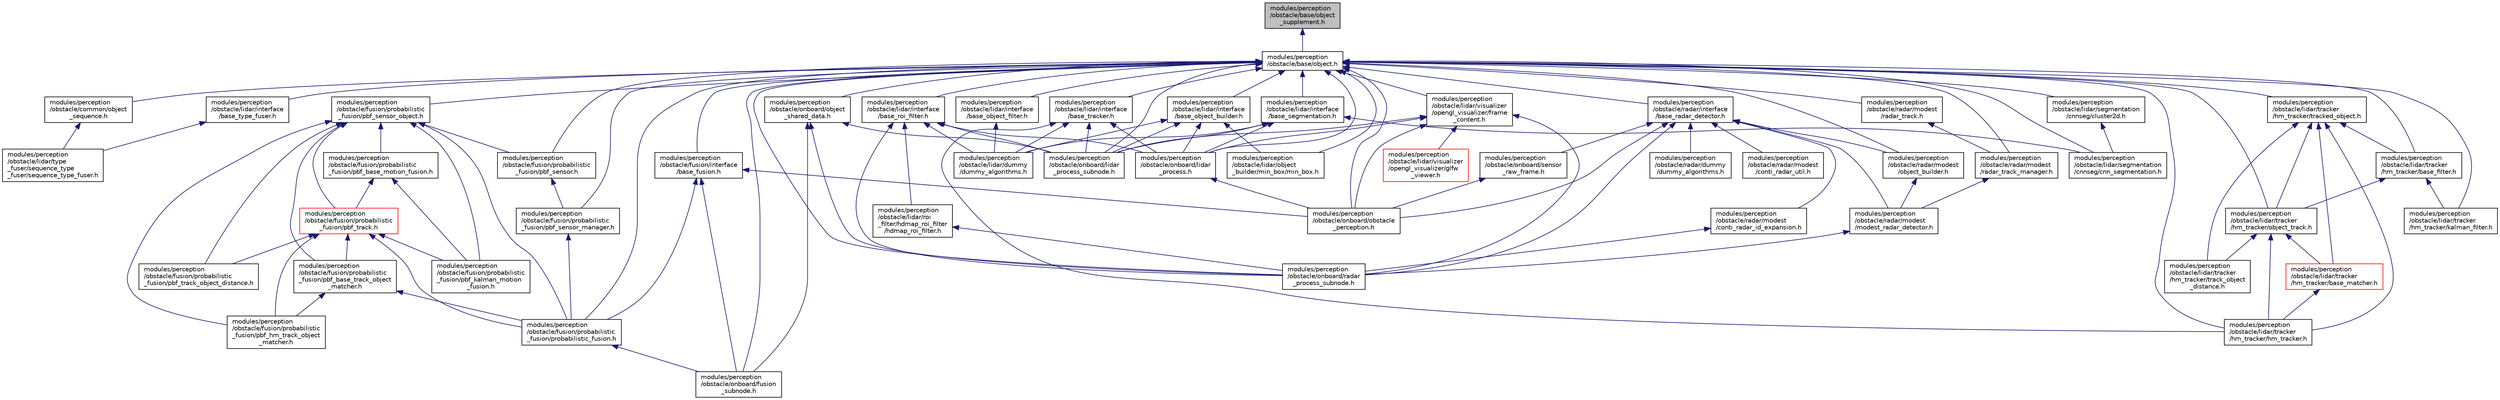 digraph "modules/perception/obstacle/base/object_supplement.h"
{
  edge [fontname="Helvetica",fontsize="10",labelfontname="Helvetica",labelfontsize="10"];
  node [fontname="Helvetica",fontsize="10",shape=record];
  Node1 [label="modules/perception\l/obstacle/base/object\l_supplement.h",height=0.2,width=0.4,color="black", fillcolor="grey75", style="filled" fontcolor="black"];
  Node1 -> Node2 [dir="back",color="midnightblue",fontsize="10",style="solid",fontname="Helvetica"];
  Node2 [label="modules/perception\l/obstacle/base/object.h",height=0.2,width=0.4,color="black", fillcolor="white", style="filled",URL="$object_8h.html"];
  Node2 -> Node3 [dir="back",color="midnightblue",fontsize="10",style="solid",fontname="Helvetica"];
  Node3 [label="modules/perception\l/obstacle/common/object\l_sequence.h",height=0.2,width=0.4,color="black", fillcolor="white", style="filled",URL="$object__sequence_8h.html"];
  Node3 -> Node4 [dir="back",color="midnightblue",fontsize="10",style="solid",fontname="Helvetica"];
  Node4 [label="modules/perception\l/obstacle/lidar/type\l_fuser/sequence_type\l_fuser/sequence_type_fuser.h",height=0.2,width=0.4,color="black", fillcolor="white", style="filled",URL="$sequence__type__fuser_8h.html"];
  Node2 -> Node5 [dir="back",color="midnightblue",fontsize="10",style="solid",fontname="Helvetica"];
  Node5 [label="modules/perception\l/obstacle/fusion/interface\l/base_fusion.h",height=0.2,width=0.4,color="black", fillcolor="white", style="filled",URL="$base__fusion_8h.html"];
  Node5 -> Node6 [dir="back",color="midnightblue",fontsize="10",style="solid",fontname="Helvetica"];
  Node6 [label="modules/perception\l/obstacle/fusion/probabilistic\l_fusion/probabilistic_fusion.h",height=0.2,width=0.4,color="black", fillcolor="white", style="filled",URL="$probabilistic__fusion_8h.html"];
  Node6 -> Node7 [dir="back",color="midnightblue",fontsize="10",style="solid",fontname="Helvetica"];
  Node7 [label="modules/perception\l/obstacle/onboard/fusion\l_subnode.h",height=0.2,width=0.4,color="black", fillcolor="white", style="filled",URL="$fusion__subnode_8h.html"];
  Node5 -> Node7 [dir="back",color="midnightblue",fontsize="10",style="solid",fontname="Helvetica"];
  Node5 -> Node8 [dir="back",color="midnightblue",fontsize="10",style="solid",fontname="Helvetica"];
  Node8 [label="modules/perception\l/obstacle/onboard/obstacle\l_perception.h",height=0.2,width=0.4,color="black", fillcolor="white", style="filled",URL="$obstacle__perception_8h.html"];
  Node2 -> Node9 [dir="back",color="midnightblue",fontsize="10",style="solid",fontname="Helvetica"];
  Node9 [label="modules/perception\l/obstacle/fusion/probabilistic\l_fusion/pbf_sensor_object.h",height=0.2,width=0.4,color="black", fillcolor="white", style="filled",URL="$pbf__sensor__object_8h.html"];
  Node9 -> Node10 [dir="back",color="midnightblue",fontsize="10",style="solid",fontname="Helvetica"];
  Node10 [label="modules/perception\l/obstacle/fusion/probabilistic\l_fusion/pbf_base_motion_fusion.h",height=0.2,width=0.4,color="black", fillcolor="white", style="filled",URL="$pbf__base__motion__fusion_8h.html"];
  Node10 -> Node11 [dir="back",color="midnightblue",fontsize="10",style="solid",fontname="Helvetica"];
  Node11 [label="modules/perception\l/obstacle/fusion/probabilistic\l_fusion/pbf_track.h",height=0.2,width=0.4,color="red", fillcolor="white", style="filled",URL="$pbf__track_8h.html"];
  Node11 -> Node12 [dir="back",color="midnightblue",fontsize="10",style="solid",fontname="Helvetica"];
  Node12 [label="modules/perception\l/obstacle/fusion/probabilistic\l_fusion/pbf_base_track_object\l_matcher.h",height=0.2,width=0.4,color="black", fillcolor="white", style="filled",URL="$pbf__base__track__object__matcher_8h.html"];
  Node12 -> Node13 [dir="back",color="midnightblue",fontsize="10",style="solid",fontname="Helvetica"];
  Node13 [label="modules/perception\l/obstacle/fusion/probabilistic\l_fusion/pbf_hm_track_object\l_matcher.h",height=0.2,width=0.4,color="black", fillcolor="white", style="filled",URL="$pbf__hm__track__object__matcher_8h.html"];
  Node12 -> Node6 [dir="back",color="midnightblue",fontsize="10",style="solid",fontname="Helvetica"];
  Node11 -> Node13 [dir="back",color="midnightblue",fontsize="10",style="solid",fontname="Helvetica"];
  Node11 -> Node14 [dir="back",color="midnightblue",fontsize="10",style="solid",fontname="Helvetica"];
  Node14 [label="modules/perception\l/obstacle/fusion/probabilistic\l_fusion/pbf_kalman_motion\l_fusion.h",height=0.2,width=0.4,color="black", fillcolor="white", style="filled",URL="$pbf__kalman__motion__fusion_8h.html"];
  Node11 -> Node15 [dir="back",color="midnightblue",fontsize="10",style="solid",fontname="Helvetica"];
  Node15 [label="modules/perception\l/obstacle/fusion/probabilistic\l_fusion/pbf_track_object_distance.h",height=0.2,width=0.4,color="black", fillcolor="white", style="filled",URL="$pbf__track__object__distance_8h.html"];
  Node11 -> Node6 [dir="back",color="midnightblue",fontsize="10",style="solid",fontname="Helvetica"];
  Node10 -> Node14 [dir="back",color="midnightblue",fontsize="10",style="solid",fontname="Helvetica"];
  Node9 -> Node12 [dir="back",color="midnightblue",fontsize="10",style="solid",fontname="Helvetica"];
  Node9 -> Node11 [dir="back",color="midnightblue",fontsize="10",style="solid",fontname="Helvetica"];
  Node9 -> Node13 [dir="back",color="midnightblue",fontsize="10",style="solid",fontname="Helvetica"];
  Node9 -> Node14 [dir="back",color="midnightblue",fontsize="10",style="solid",fontname="Helvetica"];
  Node9 -> Node16 [dir="back",color="midnightblue",fontsize="10",style="solid",fontname="Helvetica"];
  Node16 [label="modules/perception\l/obstacle/fusion/probabilistic\l_fusion/pbf_sensor.h",height=0.2,width=0.4,color="black", fillcolor="white", style="filled",URL="$pbf__sensor_8h.html"];
  Node16 -> Node17 [dir="back",color="midnightblue",fontsize="10",style="solid",fontname="Helvetica"];
  Node17 [label="modules/perception\l/obstacle/fusion/probabilistic\l_fusion/pbf_sensor_manager.h",height=0.2,width=0.4,color="black", fillcolor="white", style="filled",URL="$pbf__sensor__manager_8h.html"];
  Node17 -> Node6 [dir="back",color="midnightblue",fontsize="10",style="solid",fontname="Helvetica"];
  Node9 -> Node15 [dir="back",color="midnightblue",fontsize="10",style="solid",fontname="Helvetica"];
  Node9 -> Node6 [dir="back",color="midnightblue",fontsize="10",style="solid",fontname="Helvetica"];
  Node2 -> Node16 [dir="back",color="midnightblue",fontsize="10",style="solid",fontname="Helvetica"];
  Node2 -> Node17 [dir="back",color="midnightblue",fontsize="10",style="solid",fontname="Helvetica"];
  Node2 -> Node6 [dir="back",color="midnightblue",fontsize="10",style="solid",fontname="Helvetica"];
  Node2 -> Node18 [dir="back",color="midnightblue",fontsize="10",style="solid",fontname="Helvetica"];
  Node18 [label="modules/perception\l/obstacle/lidar/interface\l/base_object_builder.h",height=0.2,width=0.4,color="black", fillcolor="white", style="filled",URL="$base__object__builder_8h.html"];
  Node18 -> Node19 [dir="back",color="midnightblue",fontsize="10",style="solid",fontname="Helvetica"];
  Node19 [label="modules/perception\l/obstacle/lidar/dummy\l/dummy_algorithms.h",height=0.2,width=0.4,color="black", fillcolor="white", style="filled",URL="$lidar_2dummy_2dummy__algorithms_8h.html"];
  Node18 -> Node20 [dir="back",color="midnightblue",fontsize="10",style="solid",fontname="Helvetica"];
  Node20 [label="modules/perception\l/obstacle/lidar/object\l_builder/min_box/min_box.h",height=0.2,width=0.4,color="black", fillcolor="white", style="filled",URL="$min__box_8h.html"];
  Node18 -> Node21 [dir="back",color="midnightblue",fontsize="10",style="solid",fontname="Helvetica"];
  Node21 [label="modules/perception\l/obstacle/onboard/lidar\l_process.h",height=0.2,width=0.4,color="black", fillcolor="white", style="filled",URL="$lidar__process_8h.html"];
  Node21 -> Node8 [dir="back",color="midnightblue",fontsize="10",style="solid",fontname="Helvetica"];
  Node18 -> Node22 [dir="back",color="midnightblue",fontsize="10",style="solid",fontname="Helvetica"];
  Node22 [label="modules/perception\l/obstacle/onboard/lidar\l_process_subnode.h",height=0.2,width=0.4,color="black", fillcolor="white", style="filled",URL="$lidar__process__subnode_8h.html"];
  Node2 -> Node23 [dir="back",color="midnightblue",fontsize="10",style="solid",fontname="Helvetica"];
  Node23 [label="modules/perception\l/obstacle/lidar/interface\l/base_object_filter.h",height=0.2,width=0.4,color="black", fillcolor="white", style="filled",URL="$base__object__filter_8h.html"];
  Node23 -> Node19 [dir="back",color="midnightblue",fontsize="10",style="solid",fontname="Helvetica"];
  Node2 -> Node24 [dir="back",color="midnightblue",fontsize="10",style="solid",fontname="Helvetica"];
  Node24 [label="modules/perception\l/obstacle/lidar/interface\l/base_roi_filter.h",height=0.2,width=0.4,color="black", fillcolor="white", style="filled",URL="$base__roi__filter_8h.html"];
  Node24 -> Node19 [dir="back",color="midnightblue",fontsize="10",style="solid",fontname="Helvetica"];
  Node24 -> Node25 [dir="back",color="midnightblue",fontsize="10",style="solid",fontname="Helvetica"];
  Node25 [label="modules/perception\l/obstacle/lidar/roi\l_filter/hdmap_roi_filter\l/hdmap_roi_filter.h",height=0.2,width=0.4,color="black", fillcolor="white", style="filled",URL="$hdmap__roi__filter_8h.html"];
  Node25 -> Node26 [dir="back",color="midnightblue",fontsize="10",style="solid",fontname="Helvetica"];
  Node26 [label="modules/perception\l/obstacle/onboard/radar\l_process_subnode.h",height=0.2,width=0.4,color="black", fillcolor="white", style="filled",URL="$radar__process__subnode_8h.html"];
  Node24 -> Node21 [dir="back",color="midnightblue",fontsize="10",style="solid",fontname="Helvetica"];
  Node24 -> Node22 [dir="back",color="midnightblue",fontsize="10",style="solid",fontname="Helvetica"];
  Node24 -> Node26 [dir="back",color="midnightblue",fontsize="10",style="solid",fontname="Helvetica"];
  Node2 -> Node27 [dir="back",color="midnightblue",fontsize="10",style="solid",fontname="Helvetica"];
  Node27 [label="modules/perception\l/obstacle/lidar/interface\l/base_segmentation.h",height=0.2,width=0.4,color="black", fillcolor="white", style="filled",URL="$base__segmentation_8h.html"];
  Node27 -> Node19 [dir="back",color="midnightblue",fontsize="10",style="solid",fontname="Helvetica"];
  Node27 -> Node28 [dir="back",color="midnightblue",fontsize="10",style="solid",fontname="Helvetica"];
  Node28 [label="modules/perception\l/obstacle/lidar/segmentation\l/cnnseg/cnn_segmentation.h",height=0.2,width=0.4,color="black", fillcolor="white", style="filled",URL="$cnn__segmentation_8h.html"];
  Node27 -> Node21 [dir="back",color="midnightblue",fontsize="10",style="solid",fontname="Helvetica"];
  Node27 -> Node22 [dir="back",color="midnightblue",fontsize="10",style="solid",fontname="Helvetica"];
  Node2 -> Node29 [dir="back",color="midnightblue",fontsize="10",style="solid",fontname="Helvetica"];
  Node29 [label="modules/perception\l/obstacle/lidar/interface\l/base_tracker.h",height=0.2,width=0.4,color="black", fillcolor="white", style="filled",URL="$base__tracker_8h.html"];
  Node29 -> Node19 [dir="back",color="midnightblue",fontsize="10",style="solid",fontname="Helvetica"];
  Node29 -> Node30 [dir="back",color="midnightblue",fontsize="10",style="solid",fontname="Helvetica"];
  Node30 [label="modules/perception\l/obstacle/lidar/tracker\l/hm_tracker/hm_tracker.h",height=0.2,width=0.4,color="black", fillcolor="white", style="filled",URL="$hm__tracker_8h.html"];
  Node29 -> Node21 [dir="back",color="midnightblue",fontsize="10",style="solid",fontname="Helvetica"];
  Node29 -> Node22 [dir="back",color="midnightblue",fontsize="10",style="solid",fontname="Helvetica"];
  Node2 -> Node31 [dir="back",color="midnightblue",fontsize="10",style="solid",fontname="Helvetica"];
  Node31 [label="modules/perception\l/obstacle/lidar/interface\l/base_type_fuser.h",height=0.2,width=0.4,color="black", fillcolor="white", style="filled",URL="$base__type__fuser_8h.html"];
  Node31 -> Node4 [dir="back",color="midnightblue",fontsize="10",style="solid",fontname="Helvetica"];
  Node2 -> Node20 [dir="back",color="midnightblue",fontsize="10",style="solid",fontname="Helvetica"];
  Node2 -> Node32 [dir="back",color="midnightblue",fontsize="10",style="solid",fontname="Helvetica"];
  Node32 [label="modules/perception\l/obstacle/lidar/segmentation\l/cnnseg/cluster2d.h",height=0.2,width=0.4,color="black", fillcolor="white", style="filled",URL="$cluster2d_8h.html"];
  Node32 -> Node28 [dir="back",color="midnightblue",fontsize="10",style="solid",fontname="Helvetica"];
  Node2 -> Node28 [dir="back",color="midnightblue",fontsize="10",style="solid",fontname="Helvetica"];
  Node2 -> Node33 [dir="back",color="midnightblue",fontsize="10",style="solid",fontname="Helvetica"];
  Node33 [label="modules/perception\l/obstacle/lidar/tracker\l/hm_tracker/base_filter.h",height=0.2,width=0.4,color="black", fillcolor="white", style="filled",URL="$base__filter_8h.html"];
  Node33 -> Node34 [dir="back",color="midnightblue",fontsize="10",style="solid",fontname="Helvetica"];
  Node34 [label="modules/perception\l/obstacle/lidar/tracker\l/hm_tracker/object_track.h",height=0.2,width=0.4,color="black", fillcolor="white", style="filled",URL="$object__track_8h.html"];
  Node34 -> Node35 [dir="back",color="midnightblue",fontsize="10",style="solid",fontname="Helvetica"];
  Node35 [label="modules/perception\l/obstacle/lidar/tracker\l/hm_tracker/base_matcher.h",height=0.2,width=0.4,color="red", fillcolor="white", style="filled",URL="$base__matcher_8h.html"];
  Node35 -> Node30 [dir="back",color="midnightblue",fontsize="10",style="solid",fontname="Helvetica"];
  Node34 -> Node30 [dir="back",color="midnightblue",fontsize="10",style="solid",fontname="Helvetica"];
  Node34 -> Node36 [dir="back",color="midnightblue",fontsize="10",style="solid",fontname="Helvetica"];
  Node36 [label="modules/perception\l/obstacle/lidar/tracker\l/hm_tracker/track_object\l_distance.h",height=0.2,width=0.4,color="black", fillcolor="white", style="filled",URL="$track__object__distance_8h.html"];
  Node33 -> Node37 [dir="back",color="midnightblue",fontsize="10",style="solid",fontname="Helvetica"];
  Node37 [label="modules/perception\l/obstacle/lidar/tracker\l/hm_tracker/kalman_filter.h",height=0.2,width=0.4,color="black", fillcolor="white", style="filled",URL="$perception_2obstacle_2lidar_2tracker_2hm__tracker_2kalman__filter_8h.html"];
  Node2 -> Node38 [dir="back",color="midnightblue",fontsize="10",style="solid",fontname="Helvetica"];
  Node38 [label="modules/perception\l/obstacle/lidar/tracker\l/hm_tracker/tracked_object.h",height=0.2,width=0.4,color="black", fillcolor="white", style="filled",URL="$tracked__object_8h.html"];
  Node38 -> Node33 [dir="back",color="midnightblue",fontsize="10",style="solid",fontname="Helvetica"];
  Node38 -> Node34 [dir="back",color="midnightblue",fontsize="10",style="solid",fontname="Helvetica"];
  Node38 -> Node35 [dir="back",color="midnightblue",fontsize="10",style="solid",fontname="Helvetica"];
  Node38 -> Node30 [dir="back",color="midnightblue",fontsize="10",style="solid",fontname="Helvetica"];
  Node38 -> Node36 [dir="back",color="midnightblue",fontsize="10",style="solid",fontname="Helvetica"];
  Node2 -> Node34 [dir="back",color="midnightblue",fontsize="10",style="solid",fontname="Helvetica"];
  Node2 -> Node30 [dir="back",color="midnightblue",fontsize="10",style="solid",fontname="Helvetica"];
  Node2 -> Node37 [dir="back",color="midnightblue",fontsize="10",style="solid",fontname="Helvetica"];
  Node2 -> Node39 [dir="back",color="midnightblue",fontsize="10",style="solid",fontname="Helvetica"];
  Node39 [label="modules/perception\l/obstacle/lidar/visualizer\l/opengl_visualizer/frame\l_content.h",height=0.2,width=0.4,color="black", fillcolor="white", style="filled",URL="$frame__content_8h.html"];
  Node39 -> Node40 [dir="back",color="midnightblue",fontsize="10",style="solid",fontname="Helvetica"];
  Node40 [label="modules/perception\l/obstacle/lidar/visualizer\l/opengl_visualizer/glfw\l_viewer.h",height=0.2,width=0.4,color="red", fillcolor="white", style="filled",URL="$glfw__viewer_8h.html"];
  Node39 -> Node21 [dir="back",color="midnightblue",fontsize="10",style="solid",fontname="Helvetica"];
  Node39 -> Node22 [dir="back",color="midnightblue",fontsize="10",style="solid",fontname="Helvetica"];
  Node39 -> Node8 [dir="back",color="midnightblue",fontsize="10",style="solid",fontname="Helvetica"];
  Node39 -> Node26 [dir="back",color="midnightblue",fontsize="10",style="solid",fontname="Helvetica"];
  Node2 -> Node7 [dir="back",color="midnightblue",fontsize="10",style="solid",fontname="Helvetica"];
  Node2 -> Node41 [dir="back",color="midnightblue",fontsize="10",style="solid",fontname="Helvetica"];
  Node41 [label="modules/perception\l/obstacle/onboard/object\l_shared_data.h",height=0.2,width=0.4,color="black", fillcolor="white", style="filled",URL="$object__shared__data_8h.html"];
  Node41 -> Node7 [dir="back",color="midnightblue",fontsize="10",style="solid",fontname="Helvetica"];
  Node41 -> Node22 [dir="back",color="midnightblue",fontsize="10",style="solid",fontname="Helvetica"];
  Node41 -> Node26 [dir="back",color="midnightblue",fontsize="10",style="solid",fontname="Helvetica"];
  Node2 -> Node21 [dir="back",color="midnightblue",fontsize="10",style="solid",fontname="Helvetica"];
  Node2 -> Node22 [dir="back",color="midnightblue",fontsize="10",style="solid",fontname="Helvetica"];
  Node2 -> Node8 [dir="back",color="midnightblue",fontsize="10",style="solid",fontname="Helvetica"];
  Node2 -> Node42 [dir="back",color="midnightblue",fontsize="10",style="solid",fontname="Helvetica"];
  Node42 [label="modules/perception\l/obstacle/radar/interface\l/base_radar_detector.h",height=0.2,width=0.4,color="black", fillcolor="white", style="filled",URL="$base__radar__detector_8h.html"];
  Node42 -> Node43 [dir="back",color="midnightblue",fontsize="10",style="solid",fontname="Helvetica"];
  Node43 [label="modules/perception\l/obstacle/onboard/sensor\l_raw_frame.h",height=0.2,width=0.4,color="black", fillcolor="white", style="filled",URL="$sensor__raw__frame_8h.html"];
  Node43 -> Node8 [dir="back",color="midnightblue",fontsize="10",style="solid",fontname="Helvetica"];
  Node42 -> Node8 [dir="back",color="midnightblue",fontsize="10",style="solid",fontname="Helvetica"];
  Node42 -> Node26 [dir="back",color="midnightblue",fontsize="10",style="solid",fontname="Helvetica"];
  Node42 -> Node44 [dir="back",color="midnightblue",fontsize="10",style="solid",fontname="Helvetica"];
  Node44 [label="modules/perception\l/obstacle/radar/modest\l/conti_radar_id_expansion.h",height=0.2,width=0.4,color="black", fillcolor="white", style="filled",URL="$conti__radar__id__expansion_8h.html"];
  Node44 -> Node26 [dir="back",color="midnightblue",fontsize="10",style="solid",fontname="Helvetica"];
  Node42 -> Node45 [dir="back",color="midnightblue",fontsize="10",style="solid",fontname="Helvetica"];
  Node45 [label="modules/perception\l/obstacle/radar/modest\l/modest_radar_detector.h",height=0.2,width=0.4,color="black", fillcolor="white", style="filled",URL="$modest__radar__detector_8h.html"];
  Node45 -> Node26 [dir="back",color="midnightblue",fontsize="10",style="solid",fontname="Helvetica"];
  Node42 -> Node46 [dir="back",color="midnightblue",fontsize="10",style="solid",fontname="Helvetica"];
  Node46 [label="modules/perception\l/obstacle/radar/modest\l/object_builder.h",height=0.2,width=0.4,color="black", fillcolor="white", style="filled",URL="$object__builder_8h.html"];
  Node46 -> Node45 [dir="back",color="midnightblue",fontsize="10",style="solid",fontname="Helvetica"];
  Node42 -> Node47 [dir="back",color="midnightblue",fontsize="10",style="solid",fontname="Helvetica"];
  Node47 [label="modules/perception\l/obstacle/radar/dummy\l/dummy_algorithms.h",height=0.2,width=0.4,color="black", fillcolor="white", style="filled",URL="$radar_2dummy_2dummy__algorithms_8h.html"];
  Node42 -> Node48 [dir="back",color="midnightblue",fontsize="10",style="solid",fontname="Helvetica"];
  Node48 [label="modules/perception\l/obstacle/radar/modest\l/conti_radar_util.h",height=0.2,width=0.4,color="black", fillcolor="white", style="filled",URL="$conti__radar__util_8h.html"];
  Node2 -> Node26 [dir="back",color="midnightblue",fontsize="10",style="solid",fontname="Helvetica"];
  Node2 -> Node46 [dir="back",color="midnightblue",fontsize="10",style="solid",fontname="Helvetica"];
  Node2 -> Node49 [dir="back",color="midnightblue",fontsize="10",style="solid",fontname="Helvetica"];
  Node49 [label="modules/perception\l/obstacle/radar/modest\l/radar_track_manager.h",height=0.2,width=0.4,color="black", fillcolor="white", style="filled",URL="$radar__track__manager_8h.html"];
  Node49 -> Node45 [dir="back",color="midnightblue",fontsize="10",style="solid",fontname="Helvetica"];
  Node2 -> Node50 [dir="back",color="midnightblue",fontsize="10",style="solid",fontname="Helvetica"];
  Node50 [label="modules/perception\l/obstacle/radar/modest\l/radar_track.h",height=0.2,width=0.4,color="black", fillcolor="white", style="filled",URL="$radar__track_8h.html"];
  Node50 -> Node49 [dir="back",color="midnightblue",fontsize="10",style="solid",fontname="Helvetica"];
}
